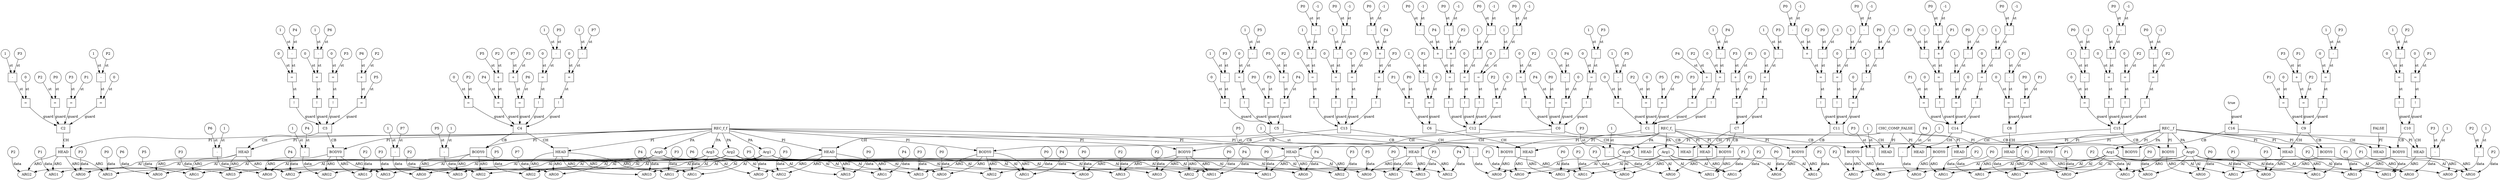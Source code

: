 // Horn Graph
digraph {
	"predicate_0" [label="REC_f_f"  nodeName="predicate_0" class=predicateName GNNNodeID=0 shape="box"]
	"predicateArgument_0" [label="Arg0"  nodeName="predicateArgument_0" class=predicateArgument GNNNodeID=1 shape="ellipse"]
		"predicate_0" -> "predicateArgument_0" [ label="PA"]
	"predicateArgument_1" [label="Arg1"  nodeName="predicateArgument_1" class=predicateArgument GNNNodeID=2 shape="ellipse"]
		"predicate_0" -> "predicateArgument_1" [ label="PA"]
	"predicateArgument_2" [label="Arg2"  nodeName="predicateArgument_2" class=predicateArgument GNNNodeID=3 shape="ellipse"]
		"predicate_0" -> "predicateArgument_2" [ label="PA"]
	"predicateArgument_3" [label="Arg3"  nodeName="predicateArgument_3" class=predicateArgument GNNNodeID=4 shape="ellipse"]
		"predicate_0" -> "predicateArgument_3" [ label="PA"]
	"predicate_1" [label="REC__f"  nodeName="predicate_1" class=predicateName GNNNodeID=5 shape="box"]
	"predicateArgument_4" [label="Arg0"  nodeName="predicateArgument_4" class=predicateArgument GNNNodeID=6 shape="ellipse"]
		"predicate_1" -> "predicateArgument_4" [ label="PA"]
	"predicateArgument_5" [label="Arg1"  nodeName="predicateArgument_5" class=predicateArgument GNNNodeID=7 shape="ellipse"]
		"predicate_1" -> "predicateArgument_5" [ label="PA"]
	"predicate_2" [label="REC_f_"  nodeName="predicate_2" class=predicateName GNNNodeID=8 shape="box"]
	"predicateArgument_6" [label="Arg0"  nodeName="predicateArgument_6" class=predicateArgument GNNNodeID=9 shape="ellipse"]
		"predicate_2" -> "predicateArgument_6" [ label="PA"]
	"predicateArgument_7" [label="Arg1"  nodeName="predicateArgument_7" class=predicateArgument GNNNodeID=10 shape="ellipse"]
		"predicate_2" -> "predicateArgument_7" [ label="PA"]
	"predicate_3" [label="CHC_COMP_FALSE"  nodeName="predicate_3" class=predicateName GNNNodeID=11 shape="box"]
	"predicate_4" [label="FALSE"  nodeName="predicate_4" class=predicateName GNNNodeID=12 shape="box"]
	"clause_0" [label="C0"  nodeName="clause_0" class=clause GNNNodeID=13 shape="box"]
	">=_14" [label="="  nodeName=">=_14" class=operator GNNNodeID=14 shape="square"]
		">=_14" -> "clause_0" [ label="guard"]
	"0_15" [label="0"  nodeName="0_15" class=constant GNNNodeID=15 shape="circle"]
		"0_15" -> ">=_14" [ label="st"]
	"-_16" [label="-"  nodeName="-_16" class=operator GNNNodeID=16 shape="square"]
		"-_16" -> ">=_14" [ label="st"]
	"1_17" [label="1"  nodeName="1_17" class=constant GNNNodeID=17 shape="circle"]
		"1_17" -> "-_16" [ label="st"]
	"P4_18" [label="P4"  nodeName="P4_18" class=symbolicConstant GNNNodeID=18 shape="circle"]
		"P4_18" -> "-_16" [ label="st"]
	"!_19" [label="!"  nodeName="!_19" class=operator GNNNodeID=19 shape="square"]
		"!_19" -> "clause_0" [ label="guard"]
	">=_20" [label="="  nodeName=">=_20" class=operator GNNNodeID=20 shape="square"]
		">=_20" -> "!_19" [ label="st"]
	"0_21" [label="0"  nodeName="0_21" class=constant GNNNodeID=21 shape="circle"]
		"0_21" -> ">=_20" [ label="st"]
	"-_22" [label="-"  nodeName="-_22" class=operator GNNNodeID=22 shape="square"]
		"-_22" -> ">=_20" [ label="st"]
	"1_23" [label="1"  nodeName="1_23" class=constant GNNNodeID=23 shape="circle"]
		"1_23" -> "-_22" [ label="st"]
	"P3_24" [label="P3"  nodeName="P3_24" class=symbolicConstant GNNNodeID=24 shape="circle"]
		"P3_24" -> "-_22" [ label="st"]
	"!_25" [label="!"  nodeName="!_25" class=operator GNNNodeID=25 shape="square"]
		"!_25" -> "clause_0" [ label="guard"]
	">=_26" [label="="  nodeName=">=_26" class=operator GNNNodeID=26 shape="square"]
		">=_26" -> "!_25" [ label="st"]
	"0_27" [label="0"  nodeName="0_27" class=constant GNNNodeID=27 shape="circle"]
		"0_27" -> ">=_26" [ label="st"]
	"P2_28" [label="P2"  nodeName="P2_28" class=symbolicConstant GNNNodeID=28 shape="circle"]
		"P2_28" -> ">=_26" [ label="st"]
	"=_29" [label="="  nodeName="=_29" class=operator GNNNodeID=29 shape="square"]
		"=_29" -> "clause_0" [ label="guard"]
	"P0_30" [label="P0"  nodeName="P0_30" class=symbolicConstant GNNNodeID=30 shape="circle"]
		"P0_30" -> "=_29" [ label="st"]
	"P4_31" [label="P4"  nodeName="P4_31" class=symbolicConstant GNNNodeID=31 shape="circle"]
		"P4_31" -> "=_29" [ label="st"]
	"clauseHead_0" [label="HEAD"  nodeName="clauseHead_0" class=clauseHead GNNNodeID=32 shape="box"]
		"clause_0" -> "clauseHead_0" [ label="CH"]
		"predicate_0" -> "clauseHead_0" [ label="PI"]
	"clauseArgument_0" [label="ARG0"  nodeName="clauseArgument_0" class=clauseArg GNNNodeID=33 shape="ellipse"]
		"clauseHead_0" -> "clauseArgument_0" [ label="ARG"]
		"predicateArgument_0" -> "clauseArgument_0" [ label="AI"]
	"P4_34" [label="P4"  nodeName="P4_34" class=symbolicConstant GNNNodeID=34 shape="circle"]
		"P4_34" -> "clauseArgument_0" [ label="data"]
	"clauseArgument_1" [label="ARG1"  nodeName="clauseArgument_1" class=clauseArg GNNNodeID=35 shape="ellipse"]
		"clauseHead_0" -> "clauseArgument_1" [ label="ARG"]
		"predicateArgument_1" -> "clauseArgument_1" [ label="AI"]
	"P0_36" [label="P0"  nodeName="P0_36" class=symbolicConstant GNNNodeID=36 shape="circle"]
		"P0_36" -> "clauseArgument_1" [ label="data"]
	"clauseArgument_2" [label="ARG2"  nodeName="clauseArgument_2" class=clauseArg GNNNodeID=37 shape="ellipse"]
		"clauseHead_0" -> "clauseArgument_2" [ label="ARG"]
		"predicateArgument_2" -> "clauseArgument_2" [ label="AI"]
	"P3_38" [label="P3"  nodeName="P3_38" class=symbolicConstant GNNNodeID=38 shape="circle"]
		"P3_38" -> "clauseArgument_2" [ label="data"]
	"clauseArgument_3" [label="ARG3"  nodeName="clauseArgument_3" class=clauseArg GNNNodeID=39 shape="ellipse"]
		"clauseHead_0" -> "clauseArgument_3" [ label="ARG"]
		"predicateArgument_3" -> "clauseArgument_3" [ label="AI"]
	"P2_40" [label="P2"  nodeName="P2_40" class=symbolicConstant GNNNodeID=40 shape="circle"]
		"P2_40" -> "clauseArgument_3" [ label="data"]
	"clauseBody_0" [label="BODY0"  nodeName="clauseBody_0" class=clauseBody GNNNodeID=41 shape="box"]
		"clause_0" -> "clauseBody_0" [ label="CB"]
		"predicate_1" -> "clauseBody_0" [ label="PI"]
	"clauseArgument_4" [label="ARG0"  nodeName="clauseArgument_4" class=clauseArg GNNNodeID=42 shape="ellipse"]
		"clauseBody_0" -> "clauseArgument_4" [ label="ARG"]
		"predicateArgument_4" -> "clauseArgument_4" [ label="AI"]
	"-_43" [label="-"  nodeName="-_43" class=operator GNNNodeID=43 shape="square"]
		"-_43" -> "clauseArgument_4" [ label="data"]
	"P3_44" [label="P3"  nodeName="P3_44" class=symbolicConstant GNNNodeID=44 shape="circle"]
		"P3_44" -> "-_43" [ label="st"]
	"1_45" [label="1"  nodeName="1_45" class=constant GNNNodeID=45 shape="circle"]
		"1_45" -> "-_43" [ label="st"]
	"clauseArgument_5" [label="ARG1"  nodeName="clauseArgument_5" class=clauseArg GNNNodeID=46 shape="ellipse"]
		"clauseBody_0" -> "clauseArgument_5" [ label="ARG"]
		"predicateArgument_5" -> "clauseArgument_5" [ label="AI"]
	"P2_47" [label="P2"  nodeName="P2_47" class=symbolicConstant GNNNodeID=47 shape="circle"]
		"P2_47" -> "clauseArgument_5" [ label="data"]
	"clause_1" [label="C1"  nodeName="clause_1" class=clause GNNNodeID=48 shape="box"]
	"=_49" [label="="  nodeName="=_49" class=operator GNNNodeID=49 shape="square"]
		"=_49" -> "clause_1" [ label="guard"]
	"+_50" [label="+"  nodeName="+_50" class=operator GNNNodeID=50 shape="square"]
		"+_50" -> "=_49" [ label="st"]
	"P4_51" [label="P4"  nodeName="P4_51" class=symbolicConstant GNNNodeID=51 shape="circle"]
		"P4_51" -> "+_50" [ label="st"]
	"P2_52" [label="P2"  nodeName="P2_52" class=symbolicConstant GNNNodeID=52 shape="circle"]
		"P2_52" -> "+_50" [ label="st"]
	"P3_53" [label="P3"  nodeName="P3_53" class=symbolicConstant GNNNodeID=53 shape="circle"]
		"P3_53" -> "=_49" [ label="st"]
	"!_54" [label="!"  nodeName="!_54" class=operator GNNNodeID=54 shape="square"]
		"!_54" -> "clause_1" [ label="guard"]
	">=_55" [label="="  nodeName=">=_55" class=operator GNNNodeID=55 shape="square"]
		">=_55" -> "!_54" [ label="st"]
	"0_56" [label="0"  nodeName="0_56" class=constant GNNNodeID=56 shape="circle"]
		"0_56" -> ">=_55" [ label="st"]
	"-_57" [label="-"  nodeName="-_57" class=operator GNNNodeID=57 shape="square"]
		"-_57" -> ">=_55" [ label="st"]
	"1_58" [label="1"  nodeName="1_58" class=constant GNNNodeID=58 shape="circle"]
		"1_58" -> "-_57" [ label="st"]
	"P4_59" [label="P4"  nodeName="P4_59" class=symbolicConstant GNNNodeID=59 shape="circle"]
		"P4_59" -> "-_57" [ label="st"]
	">=_60" [label="="  nodeName=">=_60" class=operator GNNNodeID=60 shape="square"]
		">=_60" -> "clause_1" [ label="guard"]
	"0_61" [label="0"  nodeName="0_61" class=constant GNNNodeID=61 shape="circle"]
		"0_61" -> ">=_60" [ label="st"]
	"-_62" [label="-"  nodeName="-_62" class=operator GNNNodeID=62 shape="square"]
		"-_62" -> ">=_60" [ label="st"]
	"1_63" [label="1"  nodeName="1_63" class=constant GNNNodeID=63 shape="circle"]
		"1_63" -> "-_62" [ label="st"]
	"P5_64" [label="P5"  nodeName="P5_64" class=symbolicConstant GNNNodeID=64 shape="circle"]
		"P5_64" -> "-_62" [ label="st"]
	">=_65" [label="="  nodeName=">=_65" class=operator GNNNodeID=65 shape="square"]
		">=_65" -> "clause_1" [ label="guard"]
	"0_66" [label="0"  nodeName="0_66" class=constant GNNNodeID=66 shape="circle"]
		"0_66" -> ">=_65" [ label="st"]
	"P2_67" [label="P2"  nodeName="P2_67" class=symbolicConstant GNNNodeID=67 shape="circle"]
		"P2_67" -> ">=_65" [ label="st"]
	"=_68" [label="="  nodeName="=_68" class=operator GNNNodeID=68 shape="square"]
		"=_68" -> "clause_1" [ label="guard"]
	"P0_69" [label="P0"  nodeName="P0_69" class=symbolicConstant GNNNodeID=69 shape="circle"]
		"P0_69" -> "=_68" [ label="st"]
	"P5_70" [label="P5"  nodeName="P5_70" class=symbolicConstant GNNNodeID=70 shape="circle"]
		"P5_70" -> "=_68" [ label="st"]
	"clauseHead_1" [label="HEAD"  nodeName="clauseHead_1" class=clauseHead GNNNodeID=71 shape="box"]
		"clause_1" -> "clauseHead_1" [ label="CH"]
		"predicate_0" -> "clauseHead_1" [ label="PI"]
	"clauseArgument_6" [label="ARG0"  nodeName="clauseArgument_6" class=clauseArg GNNNodeID=72 shape="ellipse"]
		"clauseHead_1" -> "clauseArgument_6" [ label="ARG"]
		"predicateArgument_0" -> "clauseArgument_6" [ label="AI"]
	"P5_73" [label="P5"  nodeName="P5_73" class=symbolicConstant GNNNodeID=73 shape="circle"]
		"P5_73" -> "clauseArgument_6" [ label="data"]
	"clauseArgument_7" [label="ARG1"  nodeName="clauseArgument_7" class=clauseArg GNNNodeID=74 shape="ellipse"]
		"clauseHead_1" -> "clauseArgument_7" [ label="ARG"]
		"predicateArgument_1" -> "clauseArgument_7" [ label="AI"]
	"P0_75" [label="P0"  nodeName="P0_75" class=symbolicConstant GNNNodeID=75 shape="circle"]
		"P0_75" -> "clauseArgument_7" [ label="data"]
	"clauseArgument_8" [label="ARG2"  nodeName="clauseArgument_8" class=clauseArg GNNNodeID=76 shape="ellipse"]
		"clauseHead_1" -> "clauseArgument_8" [ label="ARG"]
		"predicateArgument_2" -> "clauseArgument_8" [ label="AI"]
	"P4_77" [label="P4"  nodeName="P4_77" class=symbolicConstant GNNNodeID=77 shape="circle"]
		"P4_77" -> "clauseArgument_8" [ label="data"]
	"clauseArgument_9" [label="ARG3"  nodeName="clauseArgument_9" class=clauseArg GNNNodeID=78 shape="ellipse"]
		"clauseHead_1" -> "clauseArgument_9" [ label="ARG"]
		"predicateArgument_3" -> "clauseArgument_9" [ label="AI"]
	"P3_79" [label="P3"  nodeName="P3_79" class=symbolicConstant GNNNodeID=79 shape="circle"]
		"P3_79" -> "clauseArgument_9" [ label="data"]
	"clauseBody_1" [label="BODY0"  nodeName="clauseBody_1" class=clauseBody GNNNodeID=80 shape="box"]
		"clause_1" -> "clauseBody_1" [ label="CB"]
		"predicate_1" -> "clauseBody_1" [ label="PI"]
	"clauseArgument_10" [label="ARG0"  nodeName="clauseArgument_10" class=clauseArg GNNNodeID=81 shape="ellipse"]
		"clauseBody_1" -> "clauseArgument_10" [ label="ARG"]
		"predicateArgument_4" -> "clauseArgument_10" [ label="AI"]
	"-_82" [label="-"  nodeName="-_82" class=operator GNNNodeID=82 shape="square"]
		"-_82" -> "clauseArgument_10" [ label="data"]
	"P4_83" [label="P4"  nodeName="P4_83" class=symbolicConstant GNNNodeID=83 shape="circle"]
		"P4_83" -> "-_82" [ label="st"]
	"1_84" [label="1"  nodeName="1_84" class=constant GNNNodeID=84 shape="circle"]
		"1_84" -> "-_82" [ label="st"]
	"clauseArgument_11" [label="ARG1"  nodeName="clauseArgument_11" class=clauseArg GNNNodeID=85 shape="ellipse"]
		"clauseBody_1" -> "clauseArgument_11" [ label="ARG"]
		"predicateArgument_5" -> "clauseArgument_11" [ label="AI"]
	"P2_86" [label="P2"  nodeName="P2_86" class=symbolicConstant GNNNodeID=86 shape="circle"]
		"P2_86" -> "clauseArgument_11" [ label="data"]
	"clause_2" [label="C2"  nodeName="clause_2" class=clause GNNNodeID=87 shape="box"]
	">=_88" [label="="  nodeName=">=_88" class=operator GNNNodeID=88 shape="square"]
		">=_88" -> "clause_2" [ label="guard"]
	"0_89" [label="0"  nodeName="0_89" class=constant GNNNodeID=89 shape="circle"]
		"0_89" -> ">=_88" [ label="st"]
	"-_90" [label="-"  nodeName="-_90" class=operator GNNNodeID=90 shape="square"]
		"-_90" -> ">=_88" [ label="st"]
	"1_91" [label="1"  nodeName="1_91" class=constant GNNNodeID=91 shape="circle"]
		"1_91" -> "-_90" [ label="st"]
	"P2_92" [label="P2"  nodeName="P2_92" class=symbolicConstant GNNNodeID=92 shape="circle"]
		"P2_92" -> "-_90" [ label="st"]
	">=_93" [label="="  nodeName=">=_93" class=operator GNNNodeID=93 shape="square"]
		">=_93" -> "clause_2" [ label="guard"]
	"0_94" [label="0"  nodeName="0_94" class=constant GNNNodeID=94 shape="circle"]
		"0_94" -> ">=_93" [ label="st"]
	"-_95" [label="-"  nodeName="-_95" class=operator GNNNodeID=95 shape="square"]
		"-_95" -> ">=_93" [ label="st"]
	"1_96" [label="1"  nodeName="1_96" class=constant GNNNodeID=96 shape="circle"]
		"1_96" -> "-_95" [ label="st"]
	"P3_97" [label="P3"  nodeName="P3_97" class=symbolicConstant GNNNodeID=97 shape="circle"]
		"P3_97" -> "-_95" [ label="st"]
	"=_98" [label="="  nodeName="=_98" class=operator GNNNodeID=98 shape="square"]
		"=_98" -> "clause_2" [ label="guard"]
	"P0_99" [label="P0"  nodeName="P0_99" class=symbolicConstant GNNNodeID=99 shape="circle"]
		"P0_99" -> "=_98" [ label="st"]
	"P2_100" [label="P2"  nodeName="P2_100" class=symbolicConstant GNNNodeID=100 shape="circle"]
		"P2_100" -> "=_98" [ label="st"]
	"=_101" [label="="  nodeName="=_101" class=operator GNNNodeID=101 shape="square"]
		"=_101" -> "clause_2" [ label="guard"]
	"P1_102" [label="P1"  nodeName="P1_102" class=symbolicConstant GNNNodeID=102 shape="circle"]
		"P1_102" -> "=_101" [ label="st"]
	"P3_103" [label="P3"  nodeName="P3_103" class=symbolicConstant GNNNodeID=103 shape="circle"]
		"P3_103" -> "=_101" [ label="st"]
	"clauseHead_2" [label="HEAD"  nodeName="clauseHead_2" class=clauseHead GNNNodeID=104 shape="box"]
		"clause_2" -> "clauseHead_2" [ label="CH"]
		"predicate_0" -> "clauseHead_2" [ label="PI"]
	"clauseArgument_12" [label="ARG0"  nodeName="clauseArgument_12" class=clauseArg GNNNodeID=105 shape="ellipse"]
		"clauseHead_2" -> "clauseArgument_12" [ label="ARG"]
		"predicateArgument_0" -> "clauseArgument_12" [ label="AI"]
	"P3_106" [label="P3"  nodeName="P3_106" class=symbolicConstant GNNNodeID=106 shape="circle"]
		"P3_106" -> "clauseArgument_12" [ label="data"]
	"clauseArgument_13" [label="ARG1"  nodeName="clauseArgument_13" class=clauseArg GNNNodeID=107 shape="ellipse"]
		"clauseHead_2" -> "clauseArgument_13" [ label="ARG"]
		"predicateArgument_1" -> "clauseArgument_13" [ label="AI"]
	"P1_108" [label="P1"  nodeName="P1_108" class=symbolicConstant GNNNodeID=108 shape="circle"]
		"P1_108" -> "clauseArgument_13" [ label="data"]
	"clauseArgument_14" [label="ARG2"  nodeName="clauseArgument_14" class=clauseArg GNNNodeID=109 shape="ellipse"]
		"clauseHead_2" -> "clauseArgument_14" [ label="ARG"]
		"predicateArgument_2" -> "clauseArgument_14" [ label="AI"]
	"P2_110" [label="P2"  nodeName="P2_110" class=symbolicConstant GNNNodeID=110 shape="circle"]
		"P2_110" -> "clauseArgument_14" [ label="data"]
	"clauseArgument_15" [label="ARG3"  nodeName="clauseArgument_15" class=clauseArg GNNNodeID=111 shape="ellipse"]
		"clauseHead_2" -> "clauseArgument_15" [ label="ARG"]
		"predicateArgument_3" -> "clauseArgument_15" [ label="AI"]
	"P0_112" [label="P0"  nodeName="P0_112" class=symbolicConstant GNNNodeID=112 shape="circle"]
		"P0_112" -> "clauseArgument_15" [ label="data"]
	"clause_3" [label="C3"  nodeName="clause_3" class=clause GNNNodeID=113 shape="box"]
	"=_114" [label="="  nodeName="=_114" class=operator GNNNodeID=114 shape="square"]
		"=_114" -> "clause_3" [ label="guard"]
	"+_115" [label="+"  nodeName="+_115" class=operator GNNNodeID=115 shape="square"]
		"+_115" -> "=_114" [ label="st"]
	"P6_116" [label="P6"  nodeName="P6_116" class=symbolicConstant GNNNodeID=116 shape="circle"]
		"P6_116" -> "+_115" [ label="st"]
	"P2_117" [label="P2"  nodeName="P2_117" class=symbolicConstant GNNNodeID=117 shape="circle"]
		"P2_117" -> "+_115" [ label="st"]
	"P5_118" [label="P5"  nodeName="P5_118" class=symbolicConstant GNNNodeID=118 shape="circle"]
		"P5_118" -> "=_114" [ label="st"]
	"!_119" [label="!"  nodeName="!_119" class=operator GNNNodeID=119 shape="square"]
		"!_119" -> "clause_3" [ label="guard"]
	">=_120" [label="="  nodeName=">=_120" class=operator GNNNodeID=120 shape="square"]
		">=_120" -> "!_119" [ label="st"]
	"0_121" [label="0"  nodeName="0_121" class=constant GNNNodeID=121 shape="circle"]
		"0_121" -> ">=_120" [ label="st"]
	"-_122" [label="-"  nodeName="-_122" class=operator GNNNodeID=122 shape="square"]
		"-_122" -> ">=_120" [ label="st"]
	"1_123" [label="1"  nodeName="1_123" class=constant GNNNodeID=123 shape="circle"]
		"1_123" -> "-_122" [ label="st"]
	"P4_124" [label="P4"  nodeName="P4_124" class=symbolicConstant GNNNodeID=124 shape="circle"]
		"P4_124" -> "-_122" [ label="st"]
	"!_125" [label="!"  nodeName="!_125" class=operator GNNNodeID=125 shape="square"]
		"!_125" -> "clause_3" [ label="guard"]
	">=_126" [label="="  nodeName=">=_126" class=operator GNNNodeID=126 shape="square"]
		">=_126" -> "!_125" [ label="st"]
	"0_127" [label="0"  nodeName="0_127" class=constant GNNNodeID=127 shape="circle"]
		"0_127" -> ">=_126" [ label="st"]
	"-_128" [label="-"  nodeName="-_128" class=operator GNNNodeID=128 shape="square"]
		"-_128" -> ">=_126" [ label="st"]
	"1_129" [label="1"  nodeName="1_129" class=constant GNNNodeID=129 shape="circle"]
		"1_129" -> "-_128" [ label="st"]
	"P6_130" [label="P6"  nodeName="P6_130" class=symbolicConstant GNNNodeID=130 shape="circle"]
		"P6_130" -> "-_128" [ label="st"]
	"!_131" [label="!"  nodeName="!_131" class=operator GNNNodeID=131 shape="square"]
		"!_131" -> "clause_3" [ label="guard"]
	">=_132" [label="="  nodeName=">=_132" class=operator GNNNodeID=132 shape="square"]
		">=_132" -> "!_131" [ label="st"]
	"0_133" [label="0"  nodeName="0_133" class=constant GNNNodeID=133 shape="circle"]
		"0_133" -> ">=_132" [ label="st"]
	"P3_134" [label="P3"  nodeName="P3_134" class=symbolicConstant GNNNodeID=134 shape="circle"]
		"P3_134" -> ">=_132" [ label="st"]
	"clauseHead_3" [label="HEAD"  nodeName="clauseHead_3" class=clauseHead GNNNodeID=135 shape="box"]
		"clause_3" -> "clauseHead_3" [ label="CH"]
		"predicate_0" -> "clauseHead_3" [ label="PI"]
	"clauseArgument_16" [label="ARG0"  nodeName="clauseArgument_16" class=clauseArg GNNNodeID=136 shape="ellipse"]
		"clauseHead_3" -> "clauseArgument_16" [ label="ARG"]
		"predicateArgument_0" -> "clauseArgument_16" [ label="AI"]
	"P6_137" [label="P6"  nodeName="P6_137" class=symbolicConstant GNNNodeID=137 shape="circle"]
		"P6_137" -> "clauseArgument_16" [ label="data"]
	"clauseArgument_17" [label="ARG1"  nodeName="clauseArgument_17" class=clauseArg GNNNodeID=138 shape="ellipse"]
		"clauseHead_3" -> "clauseArgument_17" [ label="ARG"]
		"predicateArgument_1" -> "clauseArgument_17" [ label="AI"]
	"P5_139" [label="P5"  nodeName="P5_139" class=symbolicConstant GNNNodeID=139 shape="circle"]
		"P5_139" -> "clauseArgument_17" [ label="data"]
	"clauseArgument_18" [label="ARG2"  nodeName="clauseArgument_18" class=clauseArg GNNNodeID=140 shape="ellipse"]
		"clauseHead_3" -> "clauseArgument_18" [ label="ARG"]
		"predicateArgument_2" -> "clauseArgument_18" [ label="AI"]
	"P4_141" [label="P4"  nodeName="P4_141" class=symbolicConstant GNNNodeID=141 shape="circle"]
		"P4_141" -> "clauseArgument_18" [ label="data"]
	"clauseArgument_19" [label="ARG3"  nodeName="clauseArgument_19" class=clauseArg GNNNodeID=142 shape="ellipse"]
		"clauseHead_3" -> "clauseArgument_19" [ label="ARG"]
		"predicateArgument_3" -> "clauseArgument_19" [ label="AI"]
	"P3_143" [label="P3"  nodeName="P3_143" class=symbolicConstant GNNNodeID=143 shape="circle"]
		"P3_143" -> "clauseArgument_19" [ label="data"]
	"clauseBody_2" [label="BODY0"  nodeName="clauseBody_2" class=clauseBody GNNNodeID=144 shape="box"]
		"clause_3" -> "clauseBody_2" [ label="CB"]
		"predicate_0" -> "clauseBody_2" [ label="PI"]
	"clauseArgument_20" [label="ARG0"  nodeName="clauseArgument_20" class=clauseArg GNNNodeID=145 shape="ellipse"]
		"clauseBody_2" -> "clauseArgument_20" [ label="ARG"]
		"predicateArgument_0" -> "clauseArgument_20" [ label="AI"]
	"-_146" [label="-"  nodeName="-_146" class=operator GNNNodeID=146 shape="square"]
		"-_146" -> "clauseArgument_20" [ label="data"]
	"P6_147" [label="P6"  nodeName="P6_147" class=symbolicConstant GNNNodeID=147 shape="circle"]
		"P6_147" -> "-_146" [ label="st"]
	"1_148" [label="1"  nodeName="1_148" class=constant GNNNodeID=148 shape="circle"]
		"1_148" -> "-_146" [ label="st"]
	"clauseArgument_21" [label="ARG1"  nodeName="clauseArgument_21" class=clauseArg GNNNodeID=149 shape="ellipse"]
		"clauseBody_2" -> "clauseArgument_21" [ label="ARG"]
		"predicateArgument_1" -> "clauseArgument_21" [ label="AI"]
	"P2_150" [label="P2"  nodeName="P2_150" class=symbolicConstant GNNNodeID=150 shape="circle"]
		"P2_150" -> "clauseArgument_21" [ label="data"]
	"clauseArgument_22" [label="ARG2"  nodeName="clauseArgument_22" class=clauseArg GNNNodeID=151 shape="ellipse"]
		"clauseBody_2" -> "clauseArgument_22" [ label="ARG"]
		"predicateArgument_2" -> "clauseArgument_22" [ label="AI"]
	"-_152" [label="-"  nodeName="-_152" class=operator GNNNodeID=152 shape="square"]
		"-_152" -> "clauseArgument_22" [ label="data"]
	"P4_153" [label="P4"  nodeName="P4_153" class=symbolicConstant GNNNodeID=153 shape="circle"]
		"P4_153" -> "-_152" [ label="st"]
	"1_154" [label="1"  nodeName="1_154" class=constant GNNNodeID=154 shape="circle"]
		"1_154" -> "-_152" [ label="st"]
	"clauseArgument_23" [label="ARG3"  nodeName="clauseArgument_23" class=clauseArg GNNNodeID=155 shape="ellipse"]
		"clauseBody_2" -> "clauseArgument_23" [ label="ARG"]
		"predicateArgument_3" -> "clauseArgument_23" [ label="AI"]
	"P3_156" [label="P3"  nodeName="P3_156" class=symbolicConstant GNNNodeID=156 shape="circle"]
		"P3_156" -> "clauseArgument_23" [ label="data"]
	"clause_4" [label="C4"  nodeName="clause_4" class=clause GNNNodeID=157 shape="box"]
	"=_158" [label="="  nodeName="=_158" class=operator GNNNodeID=158 shape="square"]
		"=_158" -> "clause_4" [ label="guard"]
	"+_159" [label="+"  nodeName="+_159" class=operator GNNNodeID=159 shape="square"]
		"+_159" -> "=_158" [ label="st"]
	"P7_160" [label="P7"  nodeName="P7_160" class=symbolicConstant GNNNodeID=160 shape="circle"]
		"P7_160" -> "+_159" [ label="st"]
	"P3_161" [label="P3"  nodeName="P3_161" class=symbolicConstant GNNNodeID=161 shape="circle"]
		"P3_161" -> "+_159" [ label="st"]
	"P6_162" [label="P6"  nodeName="P6_162" class=symbolicConstant GNNNodeID=162 shape="circle"]
		"P6_162" -> "=_158" [ label="st"]
	"!_163" [label="!"  nodeName="!_163" class=operator GNNNodeID=163 shape="square"]
		"!_163" -> "clause_4" [ label="guard"]
	">=_164" [label="="  nodeName=">=_164" class=operator GNNNodeID=164 shape="square"]
		">=_164" -> "!_163" [ label="st"]
	"0_165" [label="0"  nodeName="0_165" class=constant GNNNodeID=165 shape="circle"]
		"0_165" -> ">=_164" [ label="st"]
	"-_166" [label="-"  nodeName="-_166" class=operator GNNNodeID=166 shape="square"]
		"-_166" -> ">=_164" [ label="st"]
	"1_167" [label="1"  nodeName="1_167" class=constant GNNNodeID=167 shape="circle"]
		"1_167" -> "-_166" [ label="st"]
	"P5_168" [label="P5"  nodeName="P5_168" class=symbolicConstant GNNNodeID=168 shape="circle"]
		"P5_168" -> "-_166" [ label="st"]
	"!_169" [label="!"  nodeName="!_169" class=operator GNNNodeID=169 shape="square"]
		"!_169" -> "clause_4" [ label="guard"]
	">=_170" [label="="  nodeName=">=_170" class=operator GNNNodeID=170 shape="square"]
		">=_170" -> "!_169" [ label="st"]
	"0_171" [label="0"  nodeName="0_171" class=constant GNNNodeID=171 shape="circle"]
		"0_171" -> ">=_170" [ label="st"]
	"-_172" [label="-"  nodeName="-_172" class=operator GNNNodeID=172 shape="square"]
		"-_172" -> ">=_170" [ label="st"]
	"1_173" [label="1"  nodeName="1_173" class=constant GNNNodeID=173 shape="circle"]
		"1_173" -> "-_172" [ label="st"]
	"P7_174" [label="P7"  nodeName="P7_174" class=symbolicConstant GNNNodeID=174 shape="circle"]
		"P7_174" -> "-_172" [ label="st"]
	">=_175" [label="="  nodeName=">=_175" class=operator GNNNodeID=175 shape="square"]
		">=_175" -> "clause_4" [ label="guard"]
	"0_176" [label="0"  nodeName="0_176" class=constant GNNNodeID=176 shape="circle"]
		"0_176" -> ">=_175" [ label="st"]
	"P2_177" [label="P2"  nodeName="P2_177" class=symbolicConstant GNNNodeID=177 shape="circle"]
		"P2_177" -> ">=_175" [ label="st"]
	"=_178" [label="="  nodeName="=_178" class=operator GNNNodeID=178 shape="square"]
		"=_178" -> "clause_4" [ label="guard"]
	"+_179" [label="+"  nodeName="+_179" class=operator GNNNodeID=179 shape="square"]
		"+_179" -> "=_178" [ label="st"]
	"P5_180" [label="P5"  nodeName="P5_180" class=symbolicConstant GNNNodeID=180 shape="circle"]
		"P5_180" -> "+_179" [ label="st"]
	"P2_181" [label="P2"  nodeName="P2_181" class=symbolicConstant GNNNodeID=181 shape="circle"]
		"P2_181" -> "+_179" [ label="st"]
	"P4_182" [label="P4"  nodeName="P4_182" class=symbolicConstant GNNNodeID=182 shape="circle"]
		"P4_182" -> "=_178" [ label="st"]
	"clauseHead_4" [label="HEAD"  nodeName="clauseHead_4" class=clauseHead GNNNodeID=183 shape="box"]
		"clause_4" -> "clauseHead_4" [ label="CH"]
		"predicate_0" -> "clauseHead_4" [ label="PI"]
	"clauseArgument_24" [label="ARG0"  nodeName="clauseArgument_24" class=clauseArg GNNNodeID=184 shape="ellipse"]
		"clauseHead_4" -> "clauseArgument_24" [ label="ARG"]
		"predicateArgument_0" -> "clauseArgument_24" [ label="AI"]
	"P7_185" [label="P7"  nodeName="P7_185" class=symbolicConstant GNNNodeID=185 shape="circle"]
		"P7_185" -> "clauseArgument_24" [ label="data"]
	"clauseArgument_25" [label="ARG1"  nodeName="clauseArgument_25" class=clauseArg GNNNodeID=186 shape="ellipse"]
		"clauseHead_4" -> "clauseArgument_25" [ label="ARG"]
		"predicateArgument_1" -> "clauseArgument_25" [ label="AI"]
	"P6_187" [label="P6"  nodeName="P6_187" class=symbolicConstant GNNNodeID=187 shape="circle"]
		"P6_187" -> "clauseArgument_25" [ label="data"]
	"clauseArgument_26" [label="ARG2"  nodeName="clauseArgument_26" class=clauseArg GNNNodeID=188 shape="ellipse"]
		"clauseHead_4" -> "clauseArgument_26" [ label="ARG"]
		"predicateArgument_2" -> "clauseArgument_26" [ label="AI"]
	"P5_189" [label="P5"  nodeName="P5_189" class=symbolicConstant GNNNodeID=189 shape="circle"]
		"P5_189" -> "clauseArgument_26" [ label="data"]
	"clauseArgument_27" [label="ARG3"  nodeName="clauseArgument_27" class=clauseArg GNNNodeID=190 shape="ellipse"]
		"clauseHead_4" -> "clauseArgument_27" [ label="ARG"]
		"predicateArgument_3" -> "clauseArgument_27" [ label="AI"]
	"P4_191" [label="P4"  nodeName="P4_191" class=symbolicConstant GNNNodeID=191 shape="circle"]
		"P4_191" -> "clauseArgument_27" [ label="data"]
	"clauseBody_3" [label="BODY0"  nodeName="clauseBody_3" class=clauseBody GNNNodeID=192 shape="box"]
		"clause_4" -> "clauseBody_3" [ label="CB"]
		"predicate_0" -> "clauseBody_3" [ label="PI"]
	"clauseArgument_28" [label="ARG0"  nodeName="clauseArgument_28" class=clauseArg GNNNodeID=193 shape="ellipse"]
		"clauseBody_3" -> "clauseArgument_28" [ label="ARG"]
		"predicateArgument_0" -> "clauseArgument_28" [ label="AI"]
	"-_194" [label="-"  nodeName="-_194" class=operator GNNNodeID=194 shape="square"]
		"-_194" -> "clauseArgument_28" [ label="data"]
	"P7_195" [label="P7"  nodeName="P7_195" class=symbolicConstant GNNNodeID=195 shape="circle"]
		"P7_195" -> "-_194" [ label="st"]
	"1_196" [label="1"  nodeName="1_196" class=constant GNNNodeID=196 shape="circle"]
		"1_196" -> "-_194" [ label="st"]
	"clauseArgument_29" [label="ARG1"  nodeName="clauseArgument_29" class=clauseArg GNNNodeID=197 shape="ellipse"]
		"clauseBody_3" -> "clauseArgument_29" [ label="ARG"]
		"predicateArgument_1" -> "clauseArgument_29" [ label="AI"]
	"P3_198" [label="P3"  nodeName="P3_198" class=symbolicConstant GNNNodeID=198 shape="circle"]
		"P3_198" -> "clauseArgument_29" [ label="data"]
	"clauseArgument_30" [label="ARG2"  nodeName="clauseArgument_30" class=clauseArg GNNNodeID=199 shape="ellipse"]
		"clauseBody_3" -> "clauseArgument_30" [ label="ARG"]
		"predicateArgument_2" -> "clauseArgument_30" [ label="AI"]
	"-_200" [label="-"  nodeName="-_200" class=operator GNNNodeID=200 shape="square"]
		"-_200" -> "clauseArgument_30" [ label="data"]
	"P5_201" [label="P5"  nodeName="P5_201" class=symbolicConstant GNNNodeID=201 shape="circle"]
		"P5_201" -> "-_200" [ label="st"]
	"1_202" [label="1"  nodeName="1_202" class=constant GNNNodeID=202 shape="circle"]
		"1_202" -> "-_200" [ label="st"]
	"clauseArgument_31" [label="ARG3"  nodeName="clauseArgument_31" class=clauseArg GNNNodeID=203 shape="ellipse"]
		"clauseBody_3" -> "clauseArgument_31" [ label="ARG"]
		"predicateArgument_3" -> "clauseArgument_31" [ label="AI"]
	"P2_204" [label="P2"  nodeName="P2_204" class=symbolicConstant GNNNodeID=204 shape="circle"]
		"P2_204" -> "clauseArgument_31" [ label="data"]
	"clause_5" [label="C5"  nodeName="clause_5" class=clause GNNNodeID=205 shape="box"]
	"=_206" [label="="  nodeName="=_206" class=operator GNNNodeID=206 shape="square"]
		"=_206" -> "clause_5" [ label="guard"]
	"+_207" [label="+"  nodeName="+_207" class=operator GNNNodeID=207 shape="square"]
		"+_207" -> "=_206" [ label="st"]
	"P5_208" [label="P5"  nodeName="P5_208" class=symbolicConstant GNNNodeID=208 shape="circle"]
		"P5_208" -> "+_207" [ label="st"]
	"P2_209" [label="P2"  nodeName="P2_209" class=symbolicConstant GNNNodeID=209 shape="circle"]
		"P2_209" -> "+_207" [ label="st"]
	"P4_210" [label="P4"  nodeName="P4_210" class=symbolicConstant GNNNodeID=210 shape="circle"]
		"P4_210" -> "=_206" [ label="st"]
	">=_211" [label="="  nodeName=">=_211" class=operator GNNNodeID=211 shape="square"]
		">=_211" -> "clause_5" [ label="guard"]
	"0_212" [label="0"  nodeName="0_212" class=constant GNNNodeID=212 shape="circle"]
		"0_212" -> ">=_211" [ label="st"]
	"-_213" [label="-"  nodeName="-_213" class=operator GNNNodeID=213 shape="square"]
		"-_213" -> ">=_211" [ label="st"]
	"1_214" [label="1"  nodeName="1_214" class=constant GNNNodeID=214 shape="circle"]
		"1_214" -> "-_213" [ label="st"]
	"P3_215" [label="P3"  nodeName="P3_215" class=symbolicConstant GNNNodeID=215 shape="circle"]
		"P3_215" -> "-_213" [ label="st"]
	"!_216" [label="!"  nodeName="!_216" class=operator GNNNodeID=216 shape="square"]
		"!_216" -> "clause_5" [ label="guard"]
	">=_217" [label="="  nodeName=">=_217" class=operator GNNNodeID=217 shape="square"]
		">=_217" -> "!_216" [ label="st"]
	"0_218" [label="0"  nodeName="0_218" class=constant GNNNodeID=218 shape="circle"]
		"0_218" -> ">=_217" [ label="st"]
	"-_219" [label="-"  nodeName="-_219" class=operator GNNNodeID=219 shape="square"]
		"-_219" -> ">=_217" [ label="st"]
	"1_220" [label="1"  nodeName="1_220" class=constant GNNNodeID=220 shape="circle"]
		"1_220" -> "-_219" [ label="st"]
	"P5_221" [label="P5"  nodeName="P5_221" class=symbolicConstant GNNNodeID=221 shape="circle"]
		"P5_221" -> "-_219" [ label="st"]
	"=_222" [label="="  nodeName="=_222" class=operator GNNNodeID=222 shape="square"]
		"=_222" -> "clause_5" [ label="guard"]
	"P0_223" [label="P0"  nodeName="P0_223" class=symbolicConstant GNNNodeID=223 shape="circle"]
		"P0_223" -> "=_222" [ label="st"]
	"P3_224" [label="P3"  nodeName="P3_224" class=symbolicConstant GNNNodeID=224 shape="circle"]
		"P3_224" -> "=_222" [ label="st"]
	"clauseHead_5" [label="HEAD"  nodeName="clauseHead_5" class=clauseHead GNNNodeID=225 shape="box"]
		"clause_5" -> "clauseHead_5" [ label="CH"]
		"predicate_0" -> "clauseHead_5" [ label="PI"]
	"clauseArgument_32" [label="ARG0"  nodeName="clauseArgument_32" class=clauseArg GNNNodeID=226 shape="ellipse"]
		"clauseHead_5" -> "clauseArgument_32" [ label="ARG"]
		"predicateArgument_0" -> "clauseArgument_32" [ label="AI"]
	"P5_227" [label="P5"  nodeName="P5_227" class=symbolicConstant GNNNodeID=227 shape="circle"]
		"P5_227" -> "clauseArgument_32" [ label="data"]
	"clauseArgument_33" [label="ARG1"  nodeName="clauseArgument_33" class=clauseArg GNNNodeID=228 shape="ellipse"]
		"clauseHead_5" -> "clauseArgument_33" [ label="ARG"]
		"predicateArgument_1" -> "clauseArgument_33" [ label="AI"]
	"P4_229" [label="P4"  nodeName="P4_229" class=symbolicConstant GNNNodeID=229 shape="circle"]
		"P4_229" -> "clauseArgument_33" [ label="data"]
	"clauseArgument_34" [label="ARG2"  nodeName="clauseArgument_34" class=clauseArg GNNNodeID=230 shape="ellipse"]
		"clauseHead_5" -> "clauseArgument_34" [ label="ARG"]
		"predicateArgument_2" -> "clauseArgument_34" [ label="AI"]
	"P3_231" [label="P3"  nodeName="P3_231" class=symbolicConstant GNNNodeID=231 shape="circle"]
		"P3_231" -> "clauseArgument_34" [ label="data"]
	"clauseArgument_35" [label="ARG3"  nodeName="clauseArgument_35" class=clauseArg GNNNodeID=232 shape="ellipse"]
		"clauseHead_5" -> "clauseArgument_35" [ label="ARG"]
		"predicateArgument_3" -> "clauseArgument_35" [ label="AI"]
	"P0_233" [label="P0"  nodeName="P0_233" class=symbolicConstant GNNNodeID=233 shape="circle"]
		"P0_233" -> "clauseArgument_35" [ label="data"]
	"clauseBody_4" [label="BODY0"  nodeName="clauseBody_4" class=clauseBody GNNNodeID=234 shape="box"]
		"clause_5" -> "clauseBody_4" [ label="CB"]
		"predicate_2" -> "clauseBody_4" [ label="PI"]
	"clauseArgument_36" [label="ARG0"  nodeName="clauseArgument_36" class=clauseArg GNNNodeID=235 shape="ellipse"]
		"clauseBody_4" -> "clauseArgument_36" [ label="ARG"]
		"predicateArgument_6" -> "clauseArgument_36" [ label="AI"]
	"-_236" [label="-"  nodeName="-_236" class=operator GNNNodeID=236 shape="square"]
		"-_236" -> "clauseArgument_36" [ label="data"]
	"P5_237" [label="P5"  nodeName="P5_237" class=symbolicConstant GNNNodeID=237 shape="circle"]
		"P5_237" -> "-_236" [ label="st"]
	"1_238" [label="1"  nodeName="1_238" class=constant GNNNodeID=238 shape="circle"]
		"1_238" -> "-_236" [ label="st"]
	"clauseArgument_37" [label="ARG1"  nodeName="clauseArgument_37" class=clauseArg GNNNodeID=239 shape="ellipse"]
		"clauseBody_4" -> "clauseArgument_37" [ label="ARG"]
		"predicateArgument_7" -> "clauseArgument_37" [ label="AI"]
	"P2_240" [label="P2"  nodeName="P2_240" class=symbolicConstant GNNNodeID=240 shape="circle"]
		"P2_240" -> "clauseArgument_37" [ label="data"]
	"clause_6" [label="C6"  nodeName="clause_6" class=clause GNNNodeID=241 shape="box"]
	">=_242" [label="="  nodeName=">=_242" class=operator GNNNodeID=242 shape="square"]
		">=_242" -> "clause_6" [ label="guard"]
	"0_243" [label="0"  nodeName="0_243" class=constant GNNNodeID=243 shape="circle"]
		"0_243" -> ">=_242" [ label="st"]
	"-_244" [label="-"  nodeName="-_244" class=operator GNNNodeID=244 shape="square"]
		"-_244" -> ">=_242" [ label="st"]
	"1_245" [label="1"  nodeName="1_245" class=constant GNNNodeID=245 shape="circle"]
		"1_245" -> "-_244" [ label="st"]
	"P1_246" [label="P1"  nodeName="P1_246" class=symbolicConstant GNNNodeID=246 shape="circle"]
		"P1_246" -> "-_244" [ label="st"]
	"=_247" [label="="  nodeName="=_247" class=operator GNNNodeID=247 shape="square"]
		"=_247" -> "clause_6" [ label="guard"]
	"P0_248" [label="P0"  nodeName="P0_248" class=symbolicConstant GNNNodeID=248 shape="circle"]
		"P0_248" -> "=_247" [ label="st"]
	"P1_249" [label="P1"  nodeName="P1_249" class=symbolicConstant GNNNodeID=249 shape="circle"]
		"P1_249" -> "=_247" [ label="st"]
	"clauseHead_6" [label="HEAD"  nodeName="clauseHead_6" class=clauseHead GNNNodeID=250 shape="box"]
		"clause_6" -> "clauseHead_6" [ label="CH"]
		"predicate_2" -> "clauseHead_6" [ label="PI"]
	"clauseArgument_38" [label="ARG0"  nodeName="clauseArgument_38" class=clauseArg GNNNodeID=251 shape="ellipse"]
		"clauseHead_6" -> "clauseArgument_38" [ label="ARG"]
		"predicateArgument_6" -> "clauseArgument_38" [ label="AI"]
	"P1_252" [label="P1"  nodeName="P1_252" class=symbolicConstant GNNNodeID=252 shape="circle"]
		"P1_252" -> "clauseArgument_38" [ label="data"]
	"clauseArgument_39" [label="ARG1"  nodeName="clauseArgument_39" class=clauseArg GNNNodeID=253 shape="ellipse"]
		"clauseHead_6" -> "clauseArgument_39" [ label="ARG"]
		"predicateArgument_7" -> "clauseArgument_39" [ label="AI"]
	"P0_254" [label="P0"  nodeName="P0_254" class=symbolicConstant GNNNodeID=254 shape="circle"]
		"P0_254" -> "clauseArgument_39" [ label="data"]
	"clause_7" [label="C7"  nodeName="clause_7" class=clause GNNNodeID=255 shape="box"]
	"=_256" [label="="  nodeName="=_256" class=operator GNNNodeID=256 shape="square"]
		"=_256" -> "clause_7" [ label="guard"]
	"+_257" [label="+"  nodeName="+_257" class=operator GNNNodeID=257 shape="square"]
		"+_257" -> "=_256" [ label="st"]
	"P3_258" [label="P3"  nodeName="P3_258" class=symbolicConstant GNNNodeID=258 shape="circle"]
		"P3_258" -> "+_257" [ label="st"]
	"P1_259" [label="P1"  nodeName="P1_259" class=symbolicConstant GNNNodeID=259 shape="circle"]
		"P1_259" -> "+_257" [ label="st"]
	"P2_260" [label="P2"  nodeName="P2_260" class=symbolicConstant GNNNodeID=260 shape="circle"]
		"P2_260" -> "=_256" [ label="st"]
	"!_261" [label="!"  nodeName="!_261" class=operator GNNNodeID=261 shape="square"]
		"!_261" -> "clause_7" [ label="guard"]
	">=_262" [label="="  nodeName=">=_262" class=operator GNNNodeID=262 shape="square"]
		">=_262" -> "!_261" [ label="st"]
	"0_263" [label="0"  nodeName="0_263" class=constant GNNNodeID=263 shape="circle"]
		"0_263" -> ">=_262" [ label="st"]
	"-_264" [label="-"  nodeName="-_264" class=operator GNNNodeID=264 shape="square"]
		"-_264" -> ">=_262" [ label="st"]
	"1_265" [label="1"  nodeName="1_265" class=constant GNNNodeID=265 shape="circle"]
		"1_265" -> "-_264" [ label="st"]
	"P3_266" [label="P3"  nodeName="P3_266" class=symbolicConstant GNNNodeID=266 shape="circle"]
		"P3_266" -> "-_264" [ label="st"]
	"clauseHead_7" [label="HEAD"  nodeName="clauseHead_7" class=clauseHead GNNNodeID=267 shape="box"]
		"clause_7" -> "clauseHead_7" [ label="CH"]
		"predicate_2" -> "clauseHead_7" [ label="PI"]
	"clauseArgument_40" [label="ARG0"  nodeName="clauseArgument_40" class=clauseArg GNNNodeID=268 shape="ellipse"]
		"clauseHead_7" -> "clauseArgument_40" [ label="ARG"]
		"predicateArgument_6" -> "clauseArgument_40" [ label="AI"]
	"P3_269" [label="P3"  nodeName="P3_269" class=symbolicConstant GNNNodeID=269 shape="circle"]
		"P3_269" -> "clauseArgument_40" [ label="data"]
	"clauseArgument_41" [label="ARG1"  nodeName="clauseArgument_41" class=clauseArg GNNNodeID=270 shape="ellipse"]
		"clauseHead_7" -> "clauseArgument_41" [ label="ARG"]
		"predicateArgument_7" -> "clauseArgument_41" [ label="AI"]
	"P2_271" [label="P2"  nodeName="P2_271" class=symbolicConstant GNNNodeID=271 shape="circle"]
		"P2_271" -> "clauseArgument_41" [ label="data"]
	"clauseBody_5" [label="BODY0"  nodeName="clauseBody_5" class=clauseBody GNNNodeID=272 shape="box"]
		"clause_7" -> "clauseBody_5" [ label="CB"]
		"predicate_2" -> "clauseBody_5" [ label="PI"]
	"clauseArgument_42" [label="ARG0"  nodeName="clauseArgument_42" class=clauseArg GNNNodeID=273 shape="ellipse"]
		"clauseBody_5" -> "clauseArgument_42" [ label="ARG"]
		"predicateArgument_6" -> "clauseArgument_42" [ label="AI"]
	"-_274" [label="-"  nodeName="-_274" class=operator GNNNodeID=274 shape="square"]
		"-_274" -> "clauseArgument_42" [ label="data"]
	"P3_275" [label="P3"  nodeName="P3_275" class=symbolicConstant GNNNodeID=275 shape="circle"]
		"P3_275" -> "-_274" [ label="st"]
	"1_276" [label="1"  nodeName="1_276" class=constant GNNNodeID=276 shape="circle"]
		"1_276" -> "-_274" [ label="st"]
	"clauseArgument_43" [label="ARG1"  nodeName="clauseArgument_43" class=clauseArg GNNNodeID=277 shape="ellipse"]
		"clauseBody_5" -> "clauseArgument_43" [ label="ARG"]
		"predicateArgument_7" -> "clauseArgument_43" [ label="AI"]
	"P1_278" [label="P1"  nodeName="P1_278" class=symbolicConstant GNNNodeID=278 shape="circle"]
		"P1_278" -> "clauseArgument_43" [ label="data"]
	"clause_8" [label="C8"  nodeName="clause_8" class=clause GNNNodeID=279 shape="box"]
	">=_280" [label="="  nodeName=">=_280" class=operator GNNNodeID=280 shape="square"]
		">=_280" -> "clause_8" [ label="guard"]
	"0_281" [label="0"  nodeName="0_281" class=constant GNNNodeID=281 shape="circle"]
		"0_281" -> ">=_280" [ label="st"]
	"-_282" [label="-"  nodeName="-_282" class=operator GNNNodeID=282 shape="square"]
		"-_282" -> ">=_280" [ label="st"]
	"1_283" [label="1"  nodeName="1_283" class=constant GNNNodeID=283 shape="circle"]
		"1_283" -> "-_282" [ label="st"]
	"P1_284" [label="P1"  nodeName="P1_284" class=symbolicConstant GNNNodeID=284 shape="circle"]
		"P1_284" -> "-_282" [ label="st"]
	"=_285" [label="="  nodeName="=_285" class=operator GNNNodeID=285 shape="square"]
		"=_285" -> "clause_8" [ label="guard"]
	"P0_286" [label="P0"  nodeName="P0_286" class=symbolicConstant GNNNodeID=286 shape="circle"]
		"P0_286" -> "=_285" [ label="st"]
	"P1_287" [label="P1"  nodeName="P1_287" class=symbolicConstant GNNNodeID=287 shape="circle"]
		"P1_287" -> "=_285" [ label="st"]
	"clauseHead_8" [label="HEAD"  nodeName="clauseHead_8" class=clauseHead GNNNodeID=288 shape="box"]
		"clause_8" -> "clauseHead_8" [ label="CH"]
		"predicate_1" -> "clauseHead_8" [ label="PI"]
	"clauseArgument_44" [label="ARG0"  nodeName="clauseArgument_44" class=clauseArg GNNNodeID=289 shape="ellipse"]
		"clauseHead_8" -> "clauseArgument_44" [ label="ARG"]
		"predicateArgument_4" -> "clauseArgument_44" [ label="AI"]
	"P1_290" [label="P1"  nodeName="P1_290" class=symbolicConstant GNNNodeID=290 shape="circle"]
		"P1_290" -> "clauseArgument_44" [ label="data"]
	"clauseArgument_45" [label="ARG1"  nodeName="clauseArgument_45" class=clauseArg GNNNodeID=291 shape="ellipse"]
		"clauseHead_8" -> "clauseArgument_45" [ label="ARG"]
		"predicateArgument_5" -> "clauseArgument_45" [ label="AI"]
	"P0_292" [label="P0"  nodeName="P0_292" class=symbolicConstant GNNNodeID=292 shape="circle"]
		"P0_292" -> "clauseArgument_45" [ label="data"]
	"clause_9" [label="C9"  nodeName="clause_9" class=clause GNNNodeID=293 shape="box"]
	"=_294" [label="="  nodeName="=_294" class=operator GNNNodeID=294 shape="square"]
		"=_294" -> "clause_9" [ label="guard"]
	"+_295" [label="+"  nodeName="+_295" class=operator GNNNodeID=295 shape="square"]
		"+_295" -> "=_294" [ label="st"]
	"P3_296" [label="P3"  nodeName="P3_296" class=symbolicConstant GNNNodeID=296 shape="circle"]
		"P3_296" -> "+_295" [ label="st"]
	"P1_297" [label="P1"  nodeName="P1_297" class=symbolicConstant GNNNodeID=297 shape="circle"]
		"P1_297" -> "+_295" [ label="st"]
	"P2_298" [label="P2"  nodeName="P2_298" class=symbolicConstant GNNNodeID=298 shape="circle"]
		"P2_298" -> "=_294" [ label="st"]
	"!_299" [label="!"  nodeName="!_299" class=operator GNNNodeID=299 shape="square"]
		"!_299" -> "clause_9" [ label="guard"]
	">=_300" [label="="  nodeName=">=_300" class=operator GNNNodeID=300 shape="square"]
		">=_300" -> "!_299" [ label="st"]
	"0_301" [label="0"  nodeName="0_301" class=constant GNNNodeID=301 shape="circle"]
		"0_301" -> ">=_300" [ label="st"]
	"-_302" [label="-"  nodeName="-_302" class=operator GNNNodeID=302 shape="square"]
		"-_302" -> ">=_300" [ label="st"]
	"1_303" [label="1"  nodeName="1_303" class=constant GNNNodeID=303 shape="circle"]
		"1_303" -> "-_302" [ label="st"]
	"P3_304" [label="P3"  nodeName="P3_304" class=symbolicConstant GNNNodeID=304 shape="circle"]
		"P3_304" -> "-_302" [ label="st"]
	">=_305" [label="="  nodeName=">=_305" class=operator GNNNodeID=305 shape="square"]
		">=_305" -> "clause_9" [ label="guard"]
	"0_306" [label="0"  nodeName="0_306" class=constant GNNNodeID=306 shape="circle"]
		"0_306" -> ">=_305" [ label="st"]
	"P1_307" [label="P1"  nodeName="P1_307" class=symbolicConstant GNNNodeID=307 shape="circle"]
		"P1_307" -> ">=_305" [ label="st"]
	"clauseHead_9" [label="HEAD"  nodeName="clauseHead_9" class=clauseHead GNNNodeID=308 shape="box"]
		"clause_9" -> "clauseHead_9" [ label="CH"]
		"predicate_1" -> "clauseHead_9" [ label="PI"]
	"clauseArgument_46" [label="ARG0"  nodeName="clauseArgument_46" class=clauseArg GNNNodeID=309 shape="ellipse"]
		"clauseHead_9" -> "clauseArgument_46" [ label="ARG"]
		"predicateArgument_4" -> "clauseArgument_46" [ label="AI"]
	"P3_310" [label="P3"  nodeName="P3_310" class=symbolicConstant GNNNodeID=310 shape="circle"]
		"P3_310" -> "clauseArgument_46" [ label="data"]
	"clauseArgument_47" [label="ARG1"  nodeName="clauseArgument_47" class=clauseArg GNNNodeID=311 shape="ellipse"]
		"clauseHead_9" -> "clauseArgument_47" [ label="ARG"]
		"predicateArgument_5" -> "clauseArgument_47" [ label="AI"]
	"P2_312" [label="P2"  nodeName="P2_312" class=symbolicConstant GNNNodeID=312 shape="circle"]
		"P2_312" -> "clauseArgument_47" [ label="data"]
	"clauseBody_6" [label="BODY0"  nodeName="clauseBody_6" class=clauseBody GNNNodeID=313 shape="box"]
		"clause_9" -> "clauseBody_6" [ label="CB"]
		"predicate_1" -> "clauseBody_6" [ label="PI"]
	"clauseArgument_48" [label="ARG0"  nodeName="clauseArgument_48" class=clauseArg GNNNodeID=314 shape="ellipse"]
		"clauseBody_6" -> "clauseArgument_48" [ label="ARG"]
		"predicateArgument_4" -> "clauseArgument_48" [ label="AI"]
	"-_315" [label="-"  nodeName="-_315" class=operator GNNNodeID=315 shape="square"]
		"-_315" -> "clauseArgument_48" [ label="data"]
	"P3_316" [label="P3"  nodeName="P3_316" class=symbolicConstant GNNNodeID=316 shape="circle"]
		"P3_316" -> "-_315" [ label="st"]
	"1_317" [label="1"  nodeName="1_317" class=constant GNNNodeID=317 shape="circle"]
		"1_317" -> "-_315" [ label="st"]
	"clauseArgument_49" [label="ARG1"  nodeName="clauseArgument_49" class=clauseArg GNNNodeID=318 shape="ellipse"]
		"clauseBody_6" -> "clauseArgument_49" [ label="ARG"]
		"predicateArgument_5" -> "clauseArgument_49" [ label="AI"]
	"P1_319" [label="P1"  nodeName="P1_319" class=symbolicConstant GNNNodeID=319 shape="circle"]
		"P1_319" -> "clauseArgument_49" [ label="data"]
	"clause_10" [label="C10"  nodeName="clause_10" class=clause GNNNodeID=320 shape="box"]
	"!_321" [label="!"  nodeName="!_321" class=operator GNNNodeID=321 shape="square"]
		"!_321" -> "clause_10" [ label="guard"]
	">=_322" [label="="  nodeName=">=_322" class=operator GNNNodeID=322 shape="square"]
		">=_322" -> "!_321" [ label="st"]
	"0_323" [label="0"  nodeName="0_323" class=constant GNNNodeID=323 shape="circle"]
		"0_323" -> ">=_322" [ label="st"]
	"-_324" [label="-"  nodeName="-_324" class=operator GNNNodeID=324 shape="square"]
		"-_324" -> ">=_322" [ label="st"]
	"1_325" [label="1"  nodeName="1_325" class=constant GNNNodeID=325 shape="circle"]
		"1_325" -> "-_324" [ label="st"]
	"P2_326" [label="P2"  nodeName="P2_326" class=symbolicConstant GNNNodeID=326 shape="circle"]
		"P2_326" -> "-_324" [ label="st"]
	"!_327" [label="!"  nodeName="!_327" class=operator GNNNodeID=327 shape="square"]
		"!_327" -> "clause_10" [ label="guard"]
	">=_328" [label="="  nodeName=">=_328" class=operator GNNNodeID=328 shape="square"]
		">=_328" -> "!_327" [ label="st"]
	"0_329" [label="0"  nodeName="0_329" class=constant GNNNodeID=329 shape="circle"]
		"0_329" -> ">=_328" [ label="st"]
	"P1_330" [label="P1"  nodeName="P1_330" class=symbolicConstant GNNNodeID=330 shape="circle"]
		"P1_330" -> ">=_328" [ label="st"]
	"clauseHead_10" [label="HEAD"  nodeName="clauseHead_10" class=clauseHead GNNNodeID=331 shape="box"]
		"clause_10" -> "clauseHead_10" [ label="CH"]
		"predicate_1" -> "clauseHead_10" [ label="PI"]
	"clauseArgument_50" [label="ARG0"  nodeName="clauseArgument_50" class=clauseArg GNNNodeID=332 shape="ellipse"]
		"clauseHead_10" -> "clauseArgument_50" [ label="ARG"]
		"predicateArgument_4" -> "clauseArgument_50" [ label="AI"]
	"P2_333" [label="P2"  nodeName="P2_333" class=symbolicConstant GNNNodeID=333 shape="circle"]
		"P2_333" -> "clauseArgument_50" [ label="data"]
	"clauseArgument_51" [label="ARG1"  nodeName="clauseArgument_51" class=clauseArg GNNNodeID=334 shape="ellipse"]
		"clauseHead_10" -> "clauseArgument_51" [ label="ARG"]
		"predicateArgument_5" -> "clauseArgument_51" [ label="AI"]
	"P1_335" [label="P1"  nodeName="P1_335" class=symbolicConstant GNNNodeID=335 shape="circle"]
		"P1_335" -> "clauseArgument_51" [ label="data"]
	"clauseBody_7" [label="BODY0"  nodeName="clauseBody_7" class=clauseBody GNNNodeID=336 shape="box"]
		"clause_10" -> "clauseBody_7" [ label="CB"]
		"predicate_1" -> "clauseBody_7" [ label="PI"]
	"clauseArgument_52" [label="ARG0"  nodeName="clauseArgument_52" class=clauseArg GNNNodeID=337 shape="ellipse"]
		"clauseBody_7" -> "clauseArgument_52" [ label="ARG"]
		"predicateArgument_4" -> "clauseArgument_52" [ label="AI"]
	"-_338" [label="-"  nodeName="-_338" class=operator GNNNodeID=338 shape="square"]
		"-_338" -> "clauseArgument_52" [ label="data"]
	"P2_339" [label="P2"  nodeName="P2_339" class=symbolicConstant GNNNodeID=339 shape="circle"]
		"P2_339" -> "-_338" [ label="st"]
	"1_340" [label="1"  nodeName="1_340" class=constant GNNNodeID=340 shape="circle"]
		"1_340" -> "-_338" [ label="st"]
	"clauseArgument_53" [label="ARG1"  nodeName="clauseArgument_53" class=clauseArg GNNNodeID=341 shape="ellipse"]
		"clauseBody_7" -> "clauseArgument_53" [ label="ARG"]
		"predicateArgument_5" -> "clauseArgument_53" [ label="AI"]
	"P1_342" [label="P1"  nodeName="P1_342" class=symbolicConstant GNNNodeID=342 shape="circle"]
		"P1_342" -> "clauseArgument_53" [ label="data"]
	"clause_11" [label="C11"  nodeName="clause_11" class=clause GNNNodeID=343 shape="box"]
	"!_344" [label="!"  nodeName="!_344" class=operator GNNNodeID=344 shape="square"]
		"!_344" -> "clause_11" [ label="guard"]
	"=_345" [label="="  nodeName="=_345" class=operator GNNNodeID=345 shape="square"]
		"=_345" -> "!_344" [ label="st"]
	"+_346" [label="+"  nodeName="+_346" class=operator GNNNodeID=346 shape="square"]
		"+_346" -> "=_345" [ label="st"]
	"-_347" [label="-"  nodeName="-_347" class=operator GNNNodeID=347 shape="square"]
		"-_347" -> "+_346" [ label="st"]
	"P0_348" [label="P0"  nodeName="P0_348" class=symbolicConstant GNNNodeID=348 shape="circle"]
		"P0_348" -> "-_347" [ label="st"]
	"-1_349" [label="-1"  nodeName="-1_349" class=constant GNNNodeID=349 shape="circle"]
		"-1_349" -> "-_347" [ label="st"]
	"P2_350" [label="P2"  nodeName="P2_350" class=symbolicConstant GNNNodeID=350 shape="circle"]
		"P2_350" -> "+_346" [ label="st"]
	"-_351" [label="-"  nodeName="-_351" class=operator GNNNodeID=351 shape="square"]
		"-_351" -> "=_345" [ label="st"]
	"P0_352" [label="P0"  nodeName="P0_352" class=symbolicConstant GNNNodeID=352 shape="circle"]
		"P0_352" -> "-_351" [ label="st"]
	"-1_353" [label="-1"  nodeName="-1_353" class=constant GNNNodeID=353 shape="circle"]
		"-1_353" -> "-_351" [ label="st"]
	"!_354" [label="!"  nodeName="!_354" class=operator GNNNodeID=354 shape="square"]
		"!_354" -> "clause_11" [ label="guard"]
	">=_355" [label="="  nodeName=">=_355" class=operator GNNNodeID=355 shape="square"]
		">=_355" -> "!_354" [ label="st"]
	"0_356" [label="0"  nodeName="0_356" class=constant GNNNodeID=356 shape="circle"]
		"0_356" -> ">=_355" [ label="st"]
	"-_357" [label="-"  nodeName="-_357" class=operator GNNNodeID=357 shape="square"]
		"-_357" -> ">=_355" [ label="st"]
	"1_358" [label="1"  nodeName="1_358" class=constant GNNNodeID=358 shape="circle"]
		"1_358" -> "-_357" [ label="st"]
	"-_359" [label="-"  nodeName="-_359" class=operator GNNNodeID=359 shape="square"]
		"-_359" -> "-_357" [ label="st"]
	"P0_360" [label="P0"  nodeName="P0_360" class=symbolicConstant GNNNodeID=360 shape="circle"]
		"P0_360" -> "-_359" [ label="st"]
	"-1_361" [label="-1"  nodeName="-1_361" class=constant GNNNodeID=361 shape="circle"]
		"-1_361" -> "-_359" [ label="st"]
	">=_362" [label="="  nodeName=">=_362" class=operator GNNNodeID=362 shape="square"]
		">=_362" -> "clause_11" [ label="guard"]
	"0_363" [label="0"  nodeName="0_363" class=constant GNNNodeID=363 shape="circle"]
		"0_363" -> ">=_362" [ label="st"]
	"-_364" [label="-"  nodeName="-_364" class=operator GNNNodeID=364 shape="square"]
		"-_364" -> ">=_362" [ label="st"]
	"1_365" [label="1"  nodeName="1_365" class=constant GNNNodeID=365 shape="circle"]
		"1_365" -> "-_364" [ label="st"]
	"-_366" [label="-"  nodeName="-_366" class=operator GNNNodeID=366 shape="square"]
		"-_366" -> "-_364" [ label="st"]
	"P0_367" [label="P0"  nodeName="P0_367" class=symbolicConstant GNNNodeID=367 shape="circle"]
		"P0_367" -> "-_366" [ label="st"]
	"-1_368" [label="-1"  nodeName="-1_368" class=constant GNNNodeID=368 shape="circle"]
		"-1_368" -> "-_366" [ label="st"]
	"clauseHead_11" [label="HEAD"  nodeName="clauseHead_11" class=clauseHead GNNNodeID=369 shape="box"]
		"clause_11" -> "clauseHead_11" [ label="CH"]
		"predicate_3" -> "clauseHead_11" [ label="PI"]
	"clauseBody_8" [label="BODY0"  nodeName="clauseBody_8" class=clauseBody GNNNodeID=370 shape="box"]
		"clause_11" -> "clauseBody_8" [ label="CB"]
		"predicate_2" -> "clauseBody_8" [ label="PI"]
	"clauseArgument_54" [label="ARG0"  nodeName="clauseArgument_54" class=clauseArg GNNNodeID=371 shape="ellipse"]
		"clauseBody_8" -> "clauseArgument_54" [ label="ARG"]
		"predicateArgument_6" -> "clauseArgument_54" [ label="AI"]
	"P0_372" [label="P0"  nodeName="P0_372" class=symbolicConstant GNNNodeID=372 shape="circle"]
		"P0_372" -> "clauseArgument_54" [ label="data"]
	"clauseArgument_55" [label="ARG1"  nodeName="clauseArgument_55" class=clauseArg GNNNodeID=373 shape="ellipse"]
		"clauseBody_8" -> "clauseArgument_55" [ label="ARG"]
		"predicateArgument_7" -> "clauseArgument_55" [ label="AI"]
	"P2_374" [label="P2"  nodeName="P2_374" class=symbolicConstant GNNNodeID=374 shape="circle"]
		"P2_374" -> "clauseArgument_55" [ label="data"]
	"clause_12" [label="C12"  nodeName="clause_12" class=clause GNNNodeID=375 shape="box"]
	"!_376" [label="!"  nodeName="!_376" class=operator GNNNodeID=376 shape="square"]
		"!_376" -> "clause_12" [ label="guard"]
	"=_377" [label="="  nodeName="=_377" class=operator GNNNodeID=377 shape="square"]
		"=_377" -> "!_376" [ label="st"]
	"+_378" [label="+"  nodeName="+_378" class=operator GNNNodeID=378 shape="square"]
		"+_378" -> "=_377" [ label="st"]
	"-_379" [label="-"  nodeName="-_379" class=operator GNNNodeID=379 shape="square"]
		"-_379" -> "+_378" [ label="st"]
	"P0_380" [label="P0"  nodeName="P0_380" class=symbolicConstant GNNNodeID=380 shape="circle"]
		"P0_380" -> "-_379" [ label="st"]
	"-1_381" [label="-1"  nodeName="-1_381" class=constant GNNNodeID=381 shape="circle"]
		"-1_381" -> "-_379" [ label="st"]
	"P4_382" [label="P4"  nodeName="P4_382" class=symbolicConstant GNNNodeID=382 shape="circle"]
		"P4_382" -> "+_378" [ label="st"]
	"+_383" [label="+"  nodeName="+_383" class=operator GNNNodeID=383 shape="square"]
		"+_383" -> "=_377" [ label="st"]
	"-_384" [label="-"  nodeName="-_384" class=operator GNNNodeID=384 shape="square"]
		"-_384" -> "+_383" [ label="st"]
	"P0_385" [label="P0"  nodeName="P0_385" class=symbolicConstant GNNNodeID=385 shape="circle"]
		"P0_385" -> "-_384" [ label="st"]
	"-1_386" [label="-1"  nodeName="-1_386" class=constant GNNNodeID=386 shape="circle"]
		"-1_386" -> "-_384" [ label="st"]
	"P2_387" [label="P2"  nodeName="P2_387" class=symbolicConstant GNNNodeID=387 shape="circle"]
		"P2_387" -> "+_383" [ label="st"]
	"!_388" [label="!"  nodeName="!_388" class=operator GNNNodeID=388 shape="square"]
		"!_388" -> "clause_12" [ label="guard"]
	">=_389" [label="="  nodeName=">=_389" class=operator GNNNodeID=389 shape="square"]
		">=_389" -> "!_388" [ label="st"]
	"0_390" [label="0"  nodeName="0_390" class=constant GNNNodeID=390 shape="circle"]
		"0_390" -> ">=_389" [ label="st"]
	"-_391" [label="-"  nodeName="-_391" class=operator GNNNodeID=391 shape="square"]
		"-_391" -> ">=_389" [ label="st"]
	"1_392" [label="1"  nodeName="1_392" class=constant GNNNodeID=392 shape="circle"]
		"1_392" -> "-_391" [ label="st"]
	"-_393" [label="-"  nodeName="-_393" class=operator GNNNodeID=393 shape="square"]
		"-_393" -> "-_391" [ label="st"]
	"P0_394" [label="P0"  nodeName="P0_394" class=symbolicConstant GNNNodeID=394 shape="circle"]
		"P0_394" -> "-_393" [ label="st"]
	"-1_395" [label="-1"  nodeName="-1_395" class=constant GNNNodeID=395 shape="circle"]
		"-1_395" -> "-_393" [ label="st"]
	"!_396" [label="!"  nodeName="!_396" class=operator GNNNodeID=396 shape="square"]
		"!_396" -> "clause_12" [ label="guard"]
	">=_397" [label="="  nodeName=">=_397" class=operator GNNNodeID=397 shape="square"]
		">=_397" -> "!_396" [ label="st"]
	"0_398" [label="0"  nodeName="0_398" class=constant GNNNodeID=398 shape="circle"]
		"0_398" -> ">=_397" [ label="st"]
	"-_399" [label="-"  nodeName="-_399" class=operator GNNNodeID=399 shape="square"]
		"-_399" -> ">=_397" [ label="st"]
	"1_400" [label="1"  nodeName="1_400" class=constant GNNNodeID=400 shape="circle"]
		"1_400" -> "-_399" [ label="st"]
	"-_401" [label="-"  nodeName="-_401" class=operator GNNNodeID=401 shape="square"]
		"-_401" -> "-_399" [ label="st"]
	"P0_402" [label="P0"  nodeName="P0_402" class=symbolicConstant GNNNodeID=402 shape="circle"]
		"P0_402" -> "-_401" [ label="st"]
	"-1_403" [label="-1"  nodeName="-1_403" class=constant GNNNodeID=403 shape="circle"]
		"-1_403" -> "-_401" [ label="st"]
	">=_404" [label="="  nodeName=">=_404" class=operator GNNNodeID=404 shape="square"]
		">=_404" -> "clause_12" [ label="guard"]
	"0_405" [label="0"  nodeName="0_405" class=constant GNNNodeID=405 shape="circle"]
		"0_405" -> ">=_404" [ label="st"]
	"P2_406" [label="P2"  nodeName="P2_406" class=symbolicConstant GNNNodeID=406 shape="circle"]
		"P2_406" -> ">=_404" [ label="st"]
	"clauseHead_12" [label="HEAD"  nodeName="clauseHead_12" class=clauseHead GNNNodeID=407 shape="box"]
		"clause_12" -> "clauseHead_12" [ label="CH"]
		"predicate_3" -> "clauseHead_12" [ label="PI"]
	"clauseBody_9" [label="BODY0"  nodeName="clauseBody_9" class=clauseBody GNNNodeID=408 shape="box"]
		"clause_12" -> "clauseBody_9" [ label="CB"]
		"predicate_0" -> "clauseBody_9" [ label="PI"]
	"clauseArgument_56" [label="ARG0"  nodeName="clauseArgument_56" class=clauseArg GNNNodeID=409 shape="ellipse"]
		"clauseBody_9" -> "clauseArgument_56" [ label="ARG"]
		"predicateArgument_0" -> "clauseArgument_56" [ label="AI"]
	"P0_410" [label="P0"  nodeName="P0_410" class=symbolicConstant GNNNodeID=410 shape="circle"]
		"P0_410" -> "clauseArgument_56" [ label="data"]
	"clauseArgument_57" [label="ARG1"  nodeName="clauseArgument_57" class=clauseArg GNNNodeID=411 shape="ellipse"]
		"clauseBody_9" -> "clauseArgument_57" [ label="ARG"]
		"predicateArgument_1" -> "clauseArgument_57" [ label="AI"]
	"P4_412" [label="P4"  nodeName="P4_412" class=symbolicConstant GNNNodeID=412 shape="circle"]
		"P4_412" -> "clauseArgument_57" [ label="data"]
	"clauseArgument_58" [label="ARG2"  nodeName="clauseArgument_58" class=clauseArg GNNNodeID=413 shape="ellipse"]
		"clauseBody_9" -> "clauseArgument_58" [ label="ARG"]
		"predicateArgument_2" -> "clauseArgument_58" [ label="AI"]
	"P0_414" [label="P0"  nodeName="P0_414" class=symbolicConstant GNNNodeID=414 shape="circle"]
		"P0_414" -> "clauseArgument_58" [ label="data"]
	"clauseArgument_59" [label="ARG3"  nodeName="clauseArgument_59" class=clauseArg GNNNodeID=415 shape="ellipse"]
		"clauseBody_9" -> "clauseArgument_59" [ label="ARG"]
		"predicateArgument_3" -> "clauseArgument_59" [ label="AI"]
	"P2_416" [label="P2"  nodeName="P2_416" class=symbolicConstant GNNNodeID=416 shape="circle"]
		"P2_416" -> "clauseArgument_59" [ label="data"]
	"clause_13" [label="C13"  nodeName="clause_13" class=clause GNNNodeID=417 shape="box"]
	"!_418" [label="!"  nodeName="!_418" class=operator GNNNodeID=418 shape="square"]
		"!_418" -> "clause_13" [ label="guard"]
	"=_419" [label="="  nodeName="=_419" class=operator GNNNodeID=419 shape="square"]
		"=_419" -> "!_418" [ label="st"]
	"+_420" [label="+"  nodeName="+_420" class=operator GNNNodeID=420 shape="square"]
		"+_420" -> "=_419" [ label="st"]
	"-_421" [label="-"  nodeName="-_421" class=operator GNNNodeID=421 shape="square"]
		"-_421" -> "+_420" [ label="st"]
	"P0_422" [label="P0"  nodeName="P0_422" class=symbolicConstant GNNNodeID=422 shape="circle"]
		"P0_422" -> "-_421" [ label="st"]
	"-1_423" [label="-1"  nodeName="-1_423" class=constant GNNNodeID=423 shape="circle"]
		"-1_423" -> "-_421" [ label="st"]
	"P4_424" [label="P4"  nodeName="P4_424" class=symbolicConstant GNNNodeID=424 shape="circle"]
		"P4_424" -> "+_420" [ label="st"]
	"P3_425" [label="P3"  nodeName="P3_425" class=symbolicConstant GNNNodeID=425 shape="circle"]
		"P3_425" -> "=_419" [ label="st"]
	"!_426" [label="!"  nodeName="!_426" class=operator GNNNodeID=426 shape="square"]
		"!_426" -> "clause_13" [ label="guard"]
	">=_427" [label="="  nodeName=">=_427" class=operator GNNNodeID=427 shape="square"]
		">=_427" -> "!_426" [ label="st"]
	"0_428" [label="0"  nodeName="0_428" class=constant GNNNodeID=428 shape="circle"]
		"0_428" -> ">=_427" [ label="st"]
	"-_429" [label="-"  nodeName="-_429" class=operator GNNNodeID=429 shape="square"]
		"-_429" -> ">=_427" [ label="st"]
	"1_430" [label="1"  nodeName="1_430" class=constant GNNNodeID=430 shape="circle"]
		"1_430" -> "-_429" [ label="st"]
	"-_431" [label="-"  nodeName="-_431" class=operator GNNNodeID=431 shape="square"]
		"-_431" -> "-_429" [ label="st"]
	"P0_432" [label="P0"  nodeName="P0_432" class=symbolicConstant GNNNodeID=432 shape="circle"]
		"P0_432" -> "-_431" [ label="st"]
	"-1_433" [label="-1"  nodeName="-1_433" class=constant GNNNodeID=433 shape="circle"]
		"-1_433" -> "-_431" [ label="st"]
	"!_434" [label="!"  nodeName="!_434" class=operator GNNNodeID=434 shape="square"]
		"!_434" -> "clause_13" [ label="guard"]
	">=_435" [label="="  nodeName=">=_435" class=operator GNNNodeID=435 shape="square"]
		">=_435" -> "!_434" [ label="st"]
	"0_436" [label="0"  nodeName="0_436" class=constant GNNNodeID=436 shape="circle"]
		"0_436" -> ">=_435" [ label="st"]
	"-_437" [label="-"  nodeName="-_437" class=operator GNNNodeID=437 shape="square"]
		"-_437" -> ">=_435" [ label="st"]
	"1_438" [label="1"  nodeName="1_438" class=constant GNNNodeID=438 shape="circle"]
		"1_438" -> "-_437" [ label="st"]
	"-_439" [label="-"  nodeName="-_439" class=operator GNNNodeID=439 shape="square"]
		"-_439" -> "-_437" [ label="st"]
	"P0_440" [label="P0"  nodeName="P0_440" class=symbolicConstant GNNNodeID=440 shape="circle"]
		"P0_440" -> "-_439" [ label="st"]
	"-1_441" [label="-1"  nodeName="-1_441" class=constant GNNNodeID=441 shape="circle"]
		"-1_441" -> "-_439" [ label="st"]
	"!_442" [label="!"  nodeName="!_442" class=operator GNNNodeID=442 shape="square"]
		"!_442" -> "clause_13" [ label="guard"]
	">=_443" [label="="  nodeName=">=_443" class=operator GNNNodeID=443 shape="square"]
		">=_443" -> "!_442" [ label="st"]
	"0_444" [label="0"  nodeName="0_444" class=constant GNNNodeID=444 shape="circle"]
		"0_444" -> ">=_443" [ label="st"]
	"P3_445" [label="P3"  nodeName="P3_445" class=symbolicConstant GNNNodeID=445 shape="circle"]
		"P3_445" -> ">=_443" [ label="st"]
	"clauseHead_13" [label="HEAD"  nodeName="clauseHead_13" class=clauseHead GNNNodeID=446 shape="box"]
		"clause_13" -> "clauseHead_13" [ label="CH"]
		"predicate_3" -> "clauseHead_13" [ label="PI"]
	"clauseBody_10" [label="BODY0"  nodeName="clauseBody_10" class=clauseBody GNNNodeID=447 shape="box"]
		"clause_13" -> "clauseBody_10" [ label="CB"]
		"predicate_0" -> "clauseBody_10" [ label="PI"]
	"clauseArgument_60" [label="ARG0"  nodeName="clauseArgument_60" class=clauseArg GNNNodeID=448 shape="ellipse"]
		"clauseBody_10" -> "clauseArgument_60" [ label="ARG"]
		"predicateArgument_0" -> "clauseArgument_60" [ label="AI"]
	"P0_449" [label="P0"  nodeName="P0_449" class=symbolicConstant GNNNodeID=449 shape="circle"]
		"P0_449" -> "clauseArgument_60" [ label="data"]
	"clauseArgument_61" [label="ARG1"  nodeName="clauseArgument_61" class=clauseArg GNNNodeID=450 shape="ellipse"]
		"clauseBody_10" -> "clauseArgument_61" [ label="ARG"]
		"predicateArgument_1" -> "clauseArgument_61" [ label="AI"]
	"P4_451" [label="P4"  nodeName="P4_451" class=symbolicConstant GNNNodeID=451 shape="circle"]
		"P4_451" -> "clauseArgument_61" [ label="data"]
	"clauseArgument_62" [label="ARG2"  nodeName="clauseArgument_62" class=clauseArg GNNNodeID=452 shape="ellipse"]
		"clauseBody_10" -> "clauseArgument_62" [ label="ARG"]
		"predicateArgument_2" -> "clauseArgument_62" [ label="AI"]
	"P0_453" [label="P0"  nodeName="P0_453" class=symbolicConstant GNNNodeID=453 shape="circle"]
		"P0_453" -> "clauseArgument_62" [ label="data"]
	"clauseArgument_63" [label="ARG3"  nodeName="clauseArgument_63" class=clauseArg GNNNodeID=454 shape="ellipse"]
		"clauseBody_10" -> "clauseArgument_63" [ label="ARG"]
		"predicateArgument_3" -> "clauseArgument_63" [ label="AI"]
	"P3_455" [label="P3"  nodeName="P3_455" class=symbolicConstant GNNNodeID=455 shape="circle"]
		"P3_455" -> "clauseArgument_63" [ label="data"]
	"clause_14" [label="C14"  nodeName="clause_14" class=clause GNNNodeID=456 shape="box"]
	">=_457" [label="="  nodeName=">=_457" class=operator GNNNodeID=457 shape="square"]
		">=_457" -> "clause_14" [ label="guard"]
	"0_458" [label="0"  nodeName="0_458" class=constant GNNNodeID=458 shape="circle"]
		"0_458" -> ">=_457" [ label="st"]
	"-_459" [label="-"  nodeName="-_459" class=operator GNNNodeID=459 shape="square"]
		"-_459" -> ">=_457" [ label="st"]
	"1_460" [label="1"  nodeName="1_460" class=constant GNNNodeID=460 shape="circle"]
		"1_460" -> "-_459" [ label="st"]
	"-_461" [label="-"  nodeName="-_461" class=operator GNNNodeID=461 shape="square"]
		"-_461" -> "-_459" [ label="st"]
	"P0_462" [label="P0"  nodeName="P0_462" class=symbolicConstant GNNNodeID=462 shape="circle"]
		"P0_462" -> "-_461" [ label="st"]
	"-1_463" [label="-1"  nodeName="-1_463" class=constant GNNNodeID=463 shape="circle"]
		"-1_463" -> "-_461" [ label="st"]
	"!_464" [label="!"  nodeName="!_464" class=operator GNNNodeID=464 shape="square"]
		"!_464" -> "clause_14" [ label="guard"]
	">=_465" [label="="  nodeName=">=_465" class=operator GNNNodeID=465 shape="square"]
		">=_465" -> "!_464" [ label="st"]
	"0_466" [label="0"  nodeName="0_466" class=constant GNNNodeID=466 shape="circle"]
		"0_466" -> ">=_465" [ label="st"]
	"-_467" [label="-"  nodeName="-_467" class=operator GNNNodeID=467 shape="square"]
		"-_467" -> ">=_465" [ label="st"]
	"1_468" [label="1"  nodeName="1_468" class=constant GNNNodeID=468 shape="circle"]
		"1_468" -> "-_467" [ label="st"]
	"-_469" [label="-"  nodeName="-_469" class=operator GNNNodeID=469 shape="square"]
		"-_469" -> "-_467" [ label="st"]
	"P0_470" [label="P0"  nodeName="P0_470" class=symbolicConstant GNNNodeID=470 shape="circle"]
		"P0_470" -> "-_469" [ label="st"]
	"-1_471" [label="-1"  nodeName="-1_471" class=constant GNNNodeID=471 shape="circle"]
		"-1_471" -> "-_469" [ label="st"]
	">=_472" [label="="  nodeName=">=_472" class=operator GNNNodeID=472 shape="square"]
		">=_472" -> "clause_14" [ label="guard"]
	"0_473" [label="0"  nodeName="0_473" class=constant GNNNodeID=473 shape="circle"]
		"0_473" -> ">=_472" [ label="st"]
	"P1_474" [label="P1"  nodeName="P1_474" class=symbolicConstant GNNNodeID=474 shape="circle"]
		"P1_474" -> ">=_472" [ label="st"]
	"!_475" [label="!"  nodeName="!_475" class=operator GNNNodeID=475 shape="square"]
		"!_475" -> "clause_14" [ label="guard"]
	"=_476" [label="="  nodeName="=_476" class=operator GNNNodeID=476 shape="square"]
		"=_476" -> "!_475" [ label="st"]
	"-_477" [label="-"  nodeName="-_477" class=operator GNNNodeID=477 shape="square"]
		"-_477" -> "=_476" [ label="st"]
	"P0_478" [label="P0"  nodeName="P0_478" class=symbolicConstant GNNNodeID=478 shape="circle"]
		"P0_478" -> "-_477" [ label="st"]
	"-1_479" [label="-1"  nodeName="-1_479" class=constant GNNNodeID=479 shape="circle"]
		"-1_479" -> "-_477" [ label="st"]
	"+_480" [label="+"  nodeName="+_480" class=operator GNNNodeID=480 shape="square"]
		"+_480" -> "=_476" [ label="st"]
	"-_481" [label="-"  nodeName="-_481" class=operator GNNNodeID=481 shape="square"]
		"-_481" -> "+_480" [ label="st"]
	"P0_482" [label="P0"  nodeName="P0_482" class=symbolicConstant GNNNodeID=482 shape="circle"]
		"P0_482" -> "-_481" [ label="st"]
	"-1_483" [label="-1"  nodeName="-1_483" class=constant GNNNodeID=483 shape="circle"]
		"-1_483" -> "-_481" [ label="st"]
	"P1_484" [label="P1"  nodeName="P1_484" class=symbolicConstant GNNNodeID=484 shape="circle"]
		"P1_484" -> "+_480" [ label="st"]
	"clauseHead_14" [label="HEAD"  nodeName="clauseHead_14" class=clauseHead GNNNodeID=485 shape="box"]
		"clause_14" -> "clauseHead_14" [ label="CH"]
		"predicate_3" -> "clauseHead_14" [ label="PI"]
	"clauseBody_11" [label="BODY0"  nodeName="clauseBody_11" class=clauseBody GNNNodeID=486 shape="box"]
		"clause_14" -> "clauseBody_11" [ label="CB"]
		"predicate_1" -> "clauseBody_11" [ label="PI"]
	"clauseArgument_64" [label="ARG0"  nodeName="clauseArgument_64" class=clauseArg GNNNodeID=487 shape="ellipse"]
		"clauseBody_11" -> "clauseArgument_64" [ label="ARG"]
		"predicateArgument_4" -> "clauseArgument_64" [ label="AI"]
	"P0_488" [label="P0"  nodeName="P0_488" class=symbolicConstant GNNNodeID=488 shape="circle"]
		"P0_488" -> "clauseArgument_64" [ label="data"]
	"clauseArgument_65" [label="ARG1"  nodeName="clauseArgument_65" class=clauseArg GNNNodeID=489 shape="ellipse"]
		"clauseBody_11" -> "clauseArgument_65" [ label="ARG"]
		"predicateArgument_5" -> "clauseArgument_65" [ label="AI"]
	"P1_490" [label="P1"  nodeName="P1_490" class=symbolicConstant GNNNodeID=490 shape="circle"]
		"P1_490" -> "clauseArgument_65" [ label="data"]
	"clause_15" [label="C15"  nodeName="clause_15" class=clause GNNNodeID=491 shape="box"]
	">=_492" [label="="  nodeName=">=_492" class=operator GNNNodeID=492 shape="square"]
		">=_492" -> "clause_15" [ label="guard"]
	"0_493" [label="0"  nodeName="0_493" class=constant GNNNodeID=493 shape="circle"]
		"0_493" -> ">=_492" [ label="st"]
	"-_494" [label="-"  nodeName="-_494" class=operator GNNNodeID=494 shape="square"]
		"-_494" -> ">=_492" [ label="st"]
	"1_495" [label="1"  nodeName="1_495" class=constant GNNNodeID=495 shape="circle"]
		"1_495" -> "-_494" [ label="st"]
	"-_496" [label="-"  nodeName="-_496" class=operator GNNNodeID=496 shape="square"]
		"-_496" -> "-_494" [ label="st"]
	"P0_497" [label="P0"  nodeName="P0_497" class=symbolicConstant GNNNodeID=497 shape="circle"]
		"P0_497" -> "-_496" [ label="st"]
	"-1_498" [label="-1"  nodeName="-1_498" class=constant GNNNodeID=498 shape="circle"]
		"-1_498" -> "-_496" [ label="st"]
	"!_499" [label="!"  nodeName="!_499" class=operator GNNNodeID=499 shape="square"]
		"!_499" -> "clause_15" [ label="guard"]
	">=_500" [label="="  nodeName=">=_500" class=operator GNNNodeID=500 shape="square"]
		">=_500" -> "!_499" [ label="st"]
	"0_501" [label="0"  nodeName="0_501" class=constant GNNNodeID=501 shape="circle"]
		"0_501" -> ">=_500" [ label="st"]
	"-_502" [label="-"  nodeName="-_502" class=operator GNNNodeID=502 shape="square"]
		"-_502" -> ">=_500" [ label="st"]
	"1_503" [label="1"  nodeName="1_503" class=constant GNNNodeID=503 shape="circle"]
		"1_503" -> "-_502" [ label="st"]
	"-_504" [label="-"  nodeName="-_504" class=operator GNNNodeID=504 shape="square"]
		"-_504" -> "-_502" [ label="st"]
	"P0_505" [label="P0"  nodeName="P0_505" class=symbolicConstant GNNNodeID=505 shape="circle"]
		"P0_505" -> "-_504" [ label="st"]
	"-1_506" [label="-1"  nodeName="-1_506" class=constant GNNNodeID=506 shape="circle"]
		"-1_506" -> "-_504" [ label="st"]
	"!_507" [label="!"  nodeName="!_507" class=operator GNNNodeID=507 shape="square"]
		"!_507" -> "clause_15" [ label="guard"]
	">=_508" [label="="  nodeName=">=_508" class=operator GNNNodeID=508 shape="square"]
		">=_508" -> "!_507" [ label="st"]
	"0_509" [label="0"  nodeName="0_509" class=constant GNNNodeID=509 shape="circle"]
		"0_509" -> ">=_508" [ label="st"]
	"P2_510" [label="P2"  nodeName="P2_510" class=symbolicConstant GNNNodeID=510 shape="circle"]
		"P2_510" -> ">=_508" [ label="st"]
	"!_511" [label="!"  nodeName="!_511" class=operator GNNNodeID=511 shape="square"]
		"!_511" -> "clause_15" [ label="guard"]
	"=_512" [label="="  nodeName="=_512" class=operator GNNNodeID=512 shape="square"]
		"=_512" -> "!_511" [ label="st"]
	"-_513" [label="-"  nodeName="-_513" class=operator GNNNodeID=513 shape="square"]
		"-_513" -> "=_512" [ label="st"]
	"P0_514" [label="P0"  nodeName="P0_514" class=symbolicConstant GNNNodeID=514 shape="circle"]
		"P0_514" -> "-_513" [ label="st"]
	"-1_515" [label="-1"  nodeName="-1_515" class=constant GNNNodeID=515 shape="circle"]
		"-1_515" -> "-_513" [ label="st"]
	"P2_516" [label="P2"  nodeName="P2_516" class=symbolicConstant GNNNodeID=516 shape="circle"]
		"P2_516" -> "=_512" [ label="st"]
	"clauseHead_15" [label="HEAD"  nodeName="clauseHead_15" class=clauseHead GNNNodeID=517 shape="box"]
		"clause_15" -> "clauseHead_15" [ label="CH"]
		"predicate_3" -> "clauseHead_15" [ label="PI"]
	"clauseBody_12" [label="BODY0"  nodeName="clauseBody_12" class=clauseBody GNNNodeID=518 shape="box"]
		"clause_15" -> "clauseBody_12" [ label="CB"]
		"predicate_1" -> "clauseBody_12" [ label="PI"]
	"clauseArgument_66" [label="ARG0"  nodeName="clauseArgument_66" class=clauseArg GNNNodeID=519 shape="ellipse"]
		"clauseBody_12" -> "clauseArgument_66" [ label="ARG"]
		"predicateArgument_4" -> "clauseArgument_66" [ label="AI"]
	"P0_520" [label="P0"  nodeName="P0_520" class=symbolicConstant GNNNodeID=520 shape="circle"]
		"P0_520" -> "clauseArgument_66" [ label="data"]
	"clauseArgument_67" [label="ARG1"  nodeName="clauseArgument_67" class=clauseArg GNNNodeID=521 shape="ellipse"]
		"clauseBody_12" -> "clauseArgument_67" [ label="ARG"]
		"predicateArgument_5" -> "clauseArgument_67" [ label="AI"]
	"P2_522" [label="P2"  nodeName="P2_522" class=symbolicConstant GNNNodeID=522 shape="circle"]
		"P2_522" -> "clauseArgument_67" [ label="data"]
	"clause_16" [label="C16"  nodeName="clause_16" class=clause GNNNodeID=523 shape="box"]
	"true_524" [label="true"  nodeName="true_524" class=constant GNNNodeID=524 shape="circle"]
		"true_524" -> "clause_16" [ label="guard"]
	"clauseHead_16" [label="HEAD"  nodeName="clauseHead_16" class=clauseHead GNNNodeID=525 shape="box"]
		"clause_16" -> "clauseHead_16" [ label="CH"]
		"predicate_4" -> "clauseHead_16" [ label="PI"]
	"clauseBody_13" [label="BODY0"  nodeName="clauseBody_13" class=clauseBody GNNNodeID=526 shape="box"]
		"clause_16" -> "clauseBody_13" [ label="CB"]
		"predicate_3" -> "clauseBody_13" [ label="PI"]
}
